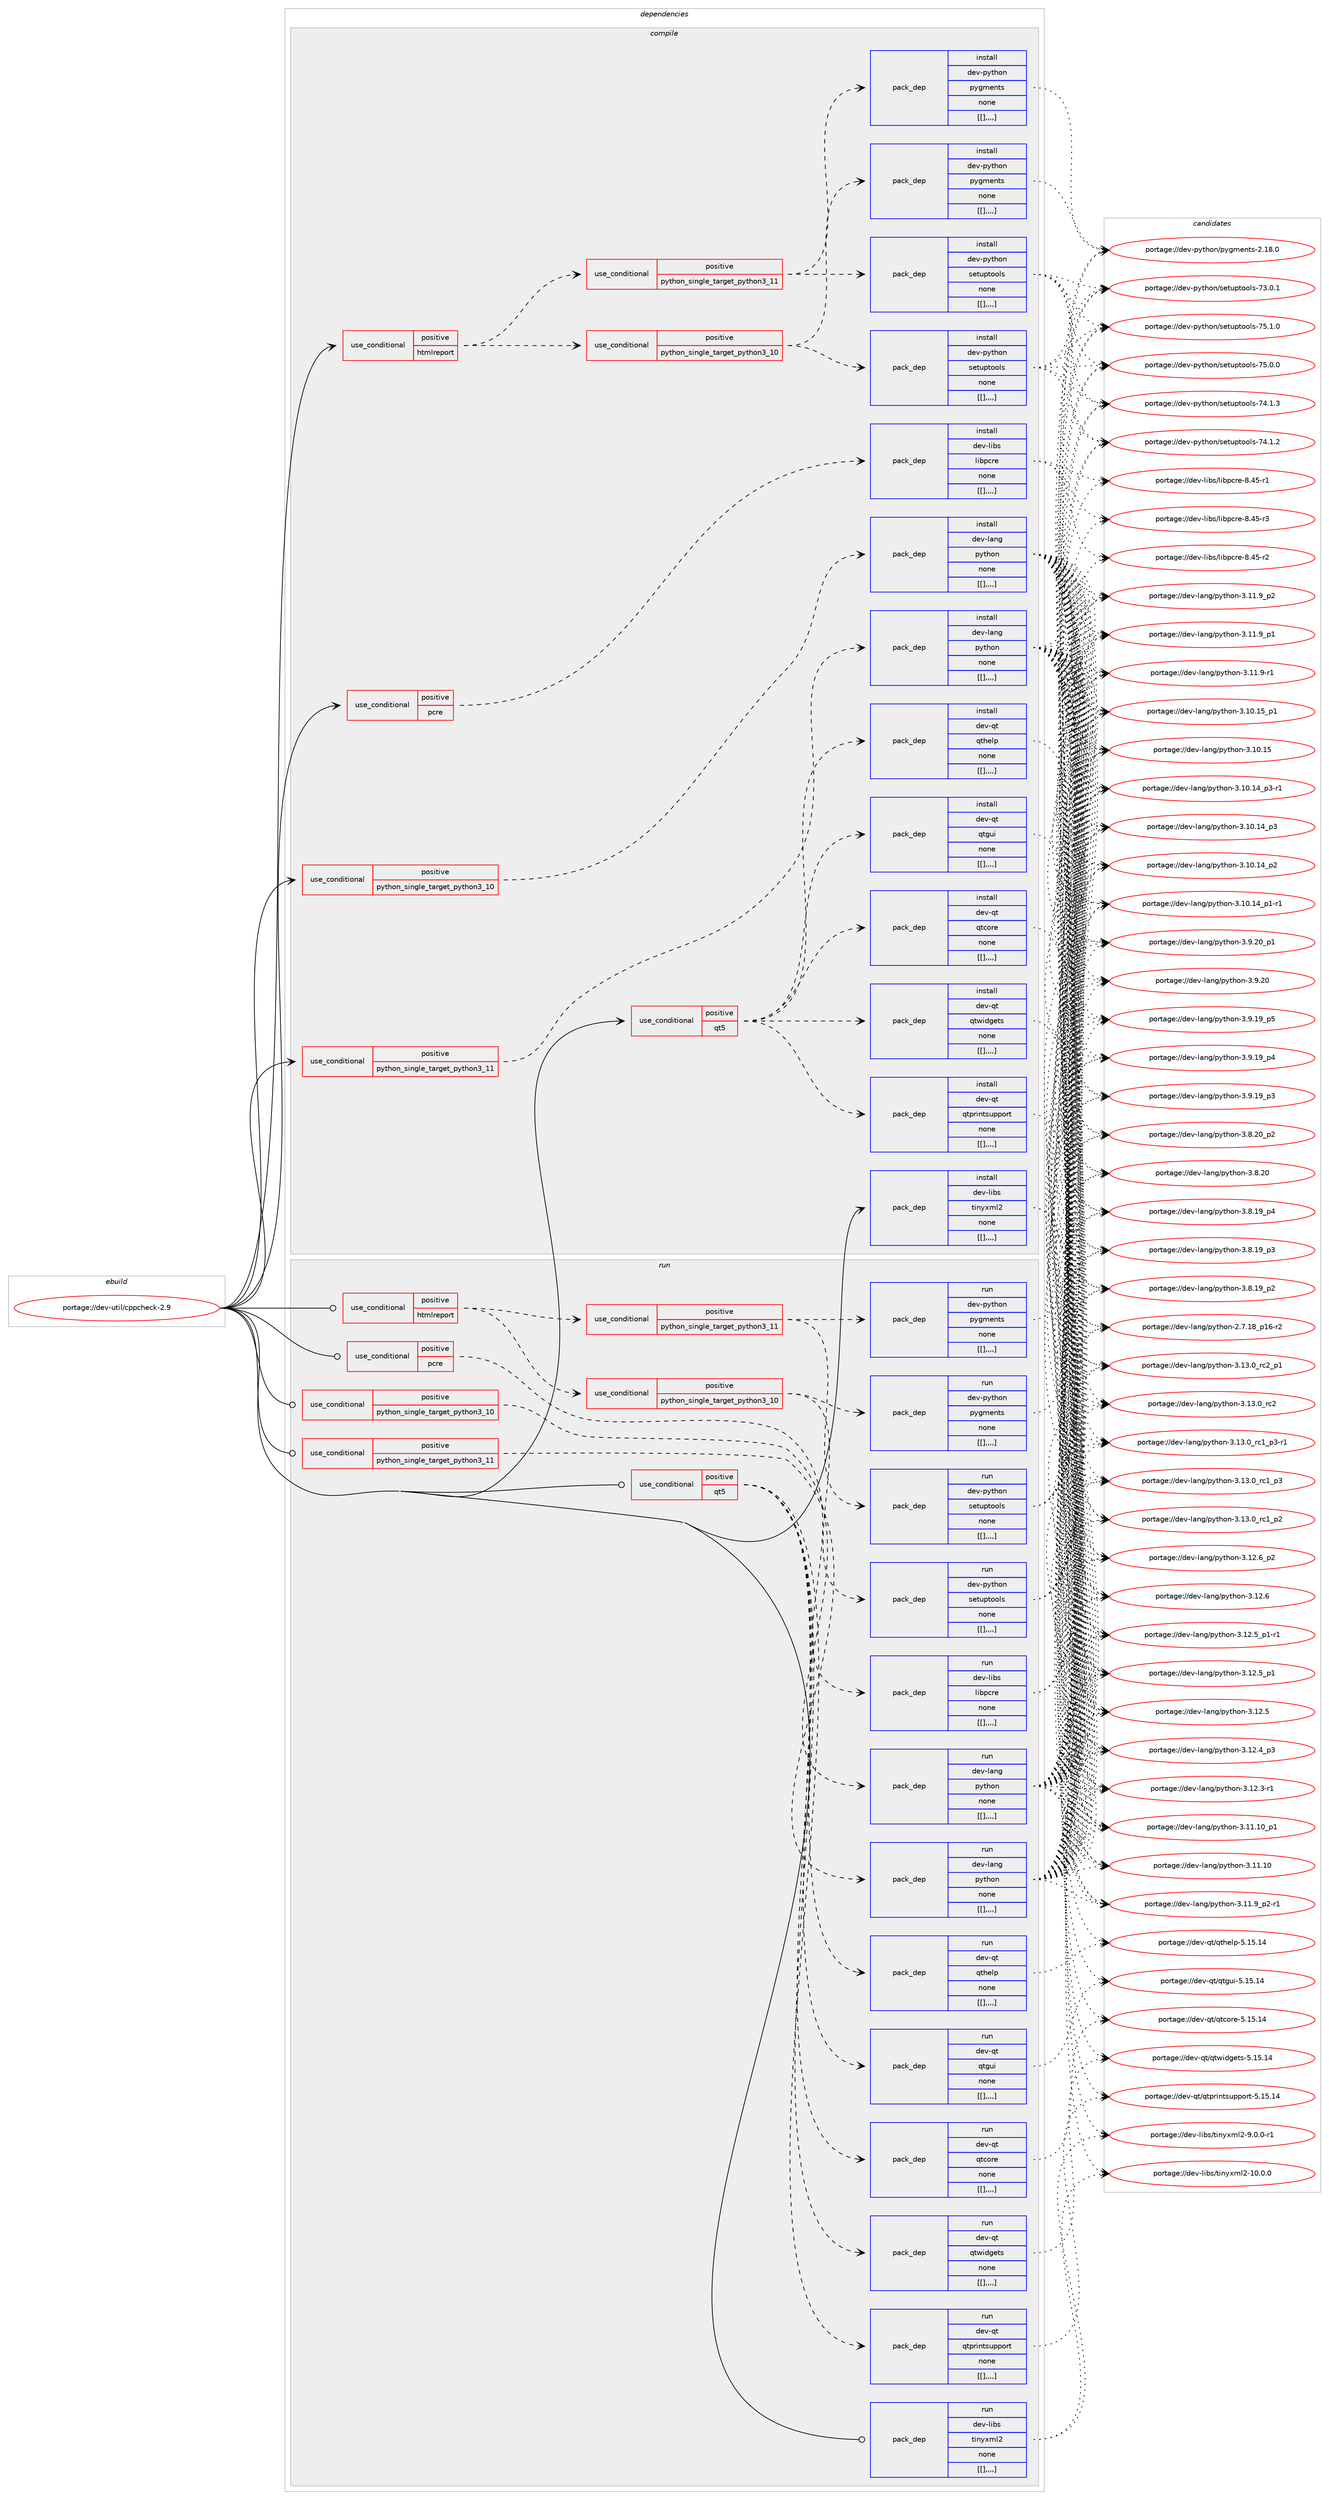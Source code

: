 digraph prolog {

# *************
# Graph options
# *************

newrank=true;
concentrate=true;
compound=true;
graph [rankdir=LR,fontname=Helvetica,fontsize=10,ranksep=1.5];#, ranksep=2.5, nodesep=0.2];
edge  [arrowhead=vee];
node  [fontname=Helvetica,fontsize=10];

# **********
# The ebuild
# **********

subgraph cluster_leftcol {
color=gray;
label=<<i>ebuild</i>>;
id [label="portage://dev-util/cppcheck-2.9", color=red, width=4, href="../dev-util/cppcheck-2.9.svg"];
}

# ****************
# The dependencies
# ****************

subgraph cluster_midcol {
color=gray;
label=<<i>dependencies</i>>;
subgraph cluster_compile {
fillcolor="#eeeeee";
style=filled;
label=<<i>compile</i>>;
subgraph cond62175 {
dependency217469 [label=<<TABLE BORDER="0" CELLBORDER="1" CELLSPACING="0" CELLPADDING="4"><TR><TD ROWSPAN="3" CELLPADDING="10">use_conditional</TD></TR><TR><TD>positive</TD></TR><TR><TD>htmlreport</TD></TR></TABLE>>, shape=none, color=red];
subgraph cond62176 {
dependency217470 [label=<<TABLE BORDER="0" CELLBORDER="1" CELLSPACING="0" CELLPADDING="4"><TR><TD ROWSPAN="3" CELLPADDING="10">use_conditional</TD></TR><TR><TD>positive</TD></TR><TR><TD>python_single_target_python3_10</TD></TR></TABLE>>, shape=none, color=red];
subgraph pack153895 {
dependency217471 [label=<<TABLE BORDER="0" CELLBORDER="1" CELLSPACING="0" CELLPADDING="4" WIDTH="220"><TR><TD ROWSPAN="6" CELLPADDING="30">pack_dep</TD></TR><TR><TD WIDTH="110">install</TD></TR><TR><TD>dev-python</TD></TR><TR><TD>pygments</TD></TR><TR><TD>none</TD></TR><TR><TD>[[],,,,]</TD></TR></TABLE>>, shape=none, color=blue];
}
dependency217470:e -> dependency217471:w [weight=20,style="dashed",arrowhead="vee"];
subgraph pack153896 {
dependency217472 [label=<<TABLE BORDER="0" CELLBORDER="1" CELLSPACING="0" CELLPADDING="4" WIDTH="220"><TR><TD ROWSPAN="6" CELLPADDING="30">pack_dep</TD></TR><TR><TD WIDTH="110">install</TD></TR><TR><TD>dev-python</TD></TR><TR><TD>setuptools</TD></TR><TR><TD>none</TD></TR><TR><TD>[[],,,,]</TD></TR></TABLE>>, shape=none, color=blue];
}
dependency217470:e -> dependency217472:w [weight=20,style="dashed",arrowhead="vee"];
}
dependency217469:e -> dependency217470:w [weight=20,style="dashed",arrowhead="vee"];
subgraph cond62177 {
dependency217473 [label=<<TABLE BORDER="0" CELLBORDER="1" CELLSPACING="0" CELLPADDING="4"><TR><TD ROWSPAN="3" CELLPADDING="10">use_conditional</TD></TR><TR><TD>positive</TD></TR><TR><TD>python_single_target_python3_11</TD></TR></TABLE>>, shape=none, color=red];
subgraph pack153897 {
dependency217474 [label=<<TABLE BORDER="0" CELLBORDER="1" CELLSPACING="0" CELLPADDING="4" WIDTH="220"><TR><TD ROWSPAN="6" CELLPADDING="30">pack_dep</TD></TR><TR><TD WIDTH="110">install</TD></TR><TR><TD>dev-python</TD></TR><TR><TD>pygments</TD></TR><TR><TD>none</TD></TR><TR><TD>[[],,,,]</TD></TR></TABLE>>, shape=none, color=blue];
}
dependency217473:e -> dependency217474:w [weight=20,style="dashed",arrowhead="vee"];
subgraph pack153898 {
dependency217475 [label=<<TABLE BORDER="0" CELLBORDER="1" CELLSPACING="0" CELLPADDING="4" WIDTH="220"><TR><TD ROWSPAN="6" CELLPADDING="30">pack_dep</TD></TR><TR><TD WIDTH="110">install</TD></TR><TR><TD>dev-python</TD></TR><TR><TD>setuptools</TD></TR><TR><TD>none</TD></TR><TR><TD>[[],,,,]</TD></TR></TABLE>>, shape=none, color=blue];
}
dependency217473:e -> dependency217475:w [weight=20,style="dashed",arrowhead="vee"];
}
dependency217469:e -> dependency217473:w [weight=20,style="dashed",arrowhead="vee"];
}
id:e -> dependency217469:w [weight=20,style="solid",arrowhead="vee"];
subgraph cond62178 {
dependency217476 [label=<<TABLE BORDER="0" CELLBORDER="1" CELLSPACING="0" CELLPADDING="4"><TR><TD ROWSPAN="3" CELLPADDING="10">use_conditional</TD></TR><TR><TD>positive</TD></TR><TR><TD>pcre</TD></TR></TABLE>>, shape=none, color=red];
subgraph pack153899 {
dependency217477 [label=<<TABLE BORDER="0" CELLBORDER="1" CELLSPACING="0" CELLPADDING="4" WIDTH="220"><TR><TD ROWSPAN="6" CELLPADDING="30">pack_dep</TD></TR><TR><TD WIDTH="110">install</TD></TR><TR><TD>dev-libs</TD></TR><TR><TD>libpcre</TD></TR><TR><TD>none</TD></TR><TR><TD>[[],,,,]</TD></TR></TABLE>>, shape=none, color=blue];
}
dependency217476:e -> dependency217477:w [weight=20,style="dashed",arrowhead="vee"];
}
id:e -> dependency217476:w [weight=20,style="solid",arrowhead="vee"];
subgraph cond62179 {
dependency217478 [label=<<TABLE BORDER="0" CELLBORDER="1" CELLSPACING="0" CELLPADDING="4"><TR><TD ROWSPAN="3" CELLPADDING="10">use_conditional</TD></TR><TR><TD>positive</TD></TR><TR><TD>python_single_target_python3_10</TD></TR></TABLE>>, shape=none, color=red];
subgraph pack153900 {
dependency217479 [label=<<TABLE BORDER="0" CELLBORDER="1" CELLSPACING="0" CELLPADDING="4" WIDTH="220"><TR><TD ROWSPAN="6" CELLPADDING="30">pack_dep</TD></TR><TR><TD WIDTH="110">install</TD></TR><TR><TD>dev-lang</TD></TR><TR><TD>python</TD></TR><TR><TD>none</TD></TR><TR><TD>[[],,,,]</TD></TR></TABLE>>, shape=none, color=blue];
}
dependency217478:e -> dependency217479:w [weight=20,style="dashed",arrowhead="vee"];
}
id:e -> dependency217478:w [weight=20,style="solid",arrowhead="vee"];
subgraph cond62180 {
dependency217480 [label=<<TABLE BORDER="0" CELLBORDER="1" CELLSPACING="0" CELLPADDING="4"><TR><TD ROWSPAN="3" CELLPADDING="10">use_conditional</TD></TR><TR><TD>positive</TD></TR><TR><TD>python_single_target_python3_11</TD></TR></TABLE>>, shape=none, color=red];
subgraph pack153901 {
dependency217481 [label=<<TABLE BORDER="0" CELLBORDER="1" CELLSPACING="0" CELLPADDING="4" WIDTH="220"><TR><TD ROWSPAN="6" CELLPADDING="30">pack_dep</TD></TR><TR><TD WIDTH="110">install</TD></TR><TR><TD>dev-lang</TD></TR><TR><TD>python</TD></TR><TR><TD>none</TD></TR><TR><TD>[[],,,,]</TD></TR></TABLE>>, shape=none, color=blue];
}
dependency217480:e -> dependency217481:w [weight=20,style="dashed",arrowhead="vee"];
}
id:e -> dependency217480:w [weight=20,style="solid",arrowhead="vee"];
subgraph cond62181 {
dependency217482 [label=<<TABLE BORDER="0" CELLBORDER="1" CELLSPACING="0" CELLPADDING="4"><TR><TD ROWSPAN="3" CELLPADDING="10">use_conditional</TD></TR><TR><TD>positive</TD></TR><TR><TD>qt5</TD></TR></TABLE>>, shape=none, color=red];
subgraph pack153902 {
dependency217483 [label=<<TABLE BORDER="0" CELLBORDER="1" CELLSPACING="0" CELLPADDING="4" WIDTH="220"><TR><TD ROWSPAN="6" CELLPADDING="30">pack_dep</TD></TR><TR><TD WIDTH="110">install</TD></TR><TR><TD>dev-qt</TD></TR><TR><TD>qtcore</TD></TR><TR><TD>none</TD></TR><TR><TD>[[],,,,]</TD></TR></TABLE>>, shape=none, color=blue];
}
dependency217482:e -> dependency217483:w [weight=20,style="dashed",arrowhead="vee"];
subgraph pack153903 {
dependency217484 [label=<<TABLE BORDER="0" CELLBORDER="1" CELLSPACING="0" CELLPADDING="4" WIDTH="220"><TR><TD ROWSPAN="6" CELLPADDING="30">pack_dep</TD></TR><TR><TD WIDTH="110">install</TD></TR><TR><TD>dev-qt</TD></TR><TR><TD>qtgui</TD></TR><TR><TD>none</TD></TR><TR><TD>[[],,,,]</TD></TR></TABLE>>, shape=none, color=blue];
}
dependency217482:e -> dependency217484:w [weight=20,style="dashed",arrowhead="vee"];
subgraph pack153904 {
dependency217485 [label=<<TABLE BORDER="0" CELLBORDER="1" CELLSPACING="0" CELLPADDING="4" WIDTH="220"><TR><TD ROWSPAN="6" CELLPADDING="30">pack_dep</TD></TR><TR><TD WIDTH="110">install</TD></TR><TR><TD>dev-qt</TD></TR><TR><TD>qthelp</TD></TR><TR><TD>none</TD></TR><TR><TD>[[],,,,]</TD></TR></TABLE>>, shape=none, color=blue];
}
dependency217482:e -> dependency217485:w [weight=20,style="dashed",arrowhead="vee"];
subgraph pack153905 {
dependency217486 [label=<<TABLE BORDER="0" CELLBORDER="1" CELLSPACING="0" CELLPADDING="4" WIDTH="220"><TR><TD ROWSPAN="6" CELLPADDING="30">pack_dep</TD></TR><TR><TD WIDTH="110">install</TD></TR><TR><TD>dev-qt</TD></TR><TR><TD>qtprintsupport</TD></TR><TR><TD>none</TD></TR><TR><TD>[[],,,,]</TD></TR></TABLE>>, shape=none, color=blue];
}
dependency217482:e -> dependency217486:w [weight=20,style="dashed",arrowhead="vee"];
subgraph pack153906 {
dependency217487 [label=<<TABLE BORDER="0" CELLBORDER="1" CELLSPACING="0" CELLPADDING="4" WIDTH="220"><TR><TD ROWSPAN="6" CELLPADDING="30">pack_dep</TD></TR><TR><TD WIDTH="110">install</TD></TR><TR><TD>dev-qt</TD></TR><TR><TD>qtwidgets</TD></TR><TR><TD>none</TD></TR><TR><TD>[[],,,,]</TD></TR></TABLE>>, shape=none, color=blue];
}
dependency217482:e -> dependency217487:w [weight=20,style="dashed",arrowhead="vee"];
}
id:e -> dependency217482:w [weight=20,style="solid",arrowhead="vee"];
subgraph pack153907 {
dependency217488 [label=<<TABLE BORDER="0" CELLBORDER="1" CELLSPACING="0" CELLPADDING="4" WIDTH="220"><TR><TD ROWSPAN="6" CELLPADDING="30">pack_dep</TD></TR><TR><TD WIDTH="110">install</TD></TR><TR><TD>dev-libs</TD></TR><TR><TD>tinyxml2</TD></TR><TR><TD>none</TD></TR><TR><TD>[[],,,,]</TD></TR></TABLE>>, shape=none, color=blue];
}
id:e -> dependency217488:w [weight=20,style="solid",arrowhead="vee"];
}
subgraph cluster_compileandrun {
fillcolor="#eeeeee";
style=filled;
label=<<i>compile and run</i>>;
}
subgraph cluster_run {
fillcolor="#eeeeee";
style=filled;
label=<<i>run</i>>;
subgraph cond62182 {
dependency217489 [label=<<TABLE BORDER="0" CELLBORDER="1" CELLSPACING="0" CELLPADDING="4"><TR><TD ROWSPAN="3" CELLPADDING="10">use_conditional</TD></TR><TR><TD>positive</TD></TR><TR><TD>htmlreport</TD></TR></TABLE>>, shape=none, color=red];
subgraph cond62183 {
dependency217490 [label=<<TABLE BORDER="0" CELLBORDER="1" CELLSPACING="0" CELLPADDING="4"><TR><TD ROWSPAN="3" CELLPADDING="10">use_conditional</TD></TR><TR><TD>positive</TD></TR><TR><TD>python_single_target_python3_10</TD></TR></TABLE>>, shape=none, color=red];
subgraph pack153908 {
dependency217491 [label=<<TABLE BORDER="0" CELLBORDER="1" CELLSPACING="0" CELLPADDING="4" WIDTH="220"><TR><TD ROWSPAN="6" CELLPADDING="30">pack_dep</TD></TR><TR><TD WIDTH="110">run</TD></TR><TR><TD>dev-python</TD></TR><TR><TD>pygments</TD></TR><TR><TD>none</TD></TR><TR><TD>[[],,,,]</TD></TR></TABLE>>, shape=none, color=blue];
}
dependency217490:e -> dependency217491:w [weight=20,style="dashed",arrowhead="vee"];
subgraph pack153909 {
dependency217492 [label=<<TABLE BORDER="0" CELLBORDER="1" CELLSPACING="0" CELLPADDING="4" WIDTH="220"><TR><TD ROWSPAN="6" CELLPADDING="30">pack_dep</TD></TR><TR><TD WIDTH="110">run</TD></TR><TR><TD>dev-python</TD></TR><TR><TD>setuptools</TD></TR><TR><TD>none</TD></TR><TR><TD>[[],,,,]</TD></TR></TABLE>>, shape=none, color=blue];
}
dependency217490:e -> dependency217492:w [weight=20,style="dashed",arrowhead="vee"];
}
dependency217489:e -> dependency217490:w [weight=20,style="dashed",arrowhead="vee"];
subgraph cond62184 {
dependency217493 [label=<<TABLE BORDER="0" CELLBORDER="1" CELLSPACING="0" CELLPADDING="4"><TR><TD ROWSPAN="3" CELLPADDING="10">use_conditional</TD></TR><TR><TD>positive</TD></TR><TR><TD>python_single_target_python3_11</TD></TR></TABLE>>, shape=none, color=red];
subgraph pack153910 {
dependency217494 [label=<<TABLE BORDER="0" CELLBORDER="1" CELLSPACING="0" CELLPADDING="4" WIDTH="220"><TR><TD ROWSPAN="6" CELLPADDING="30">pack_dep</TD></TR><TR><TD WIDTH="110">run</TD></TR><TR><TD>dev-python</TD></TR><TR><TD>pygments</TD></TR><TR><TD>none</TD></TR><TR><TD>[[],,,,]</TD></TR></TABLE>>, shape=none, color=blue];
}
dependency217493:e -> dependency217494:w [weight=20,style="dashed",arrowhead="vee"];
subgraph pack153911 {
dependency217495 [label=<<TABLE BORDER="0" CELLBORDER="1" CELLSPACING="0" CELLPADDING="4" WIDTH="220"><TR><TD ROWSPAN="6" CELLPADDING="30">pack_dep</TD></TR><TR><TD WIDTH="110">run</TD></TR><TR><TD>dev-python</TD></TR><TR><TD>setuptools</TD></TR><TR><TD>none</TD></TR><TR><TD>[[],,,,]</TD></TR></TABLE>>, shape=none, color=blue];
}
dependency217493:e -> dependency217495:w [weight=20,style="dashed",arrowhead="vee"];
}
dependency217489:e -> dependency217493:w [weight=20,style="dashed",arrowhead="vee"];
}
id:e -> dependency217489:w [weight=20,style="solid",arrowhead="odot"];
subgraph cond62185 {
dependency217496 [label=<<TABLE BORDER="0" CELLBORDER="1" CELLSPACING="0" CELLPADDING="4"><TR><TD ROWSPAN="3" CELLPADDING="10">use_conditional</TD></TR><TR><TD>positive</TD></TR><TR><TD>pcre</TD></TR></TABLE>>, shape=none, color=red];
subgraph pack153912 {
dependency217497 [label=<<TABLE BORDER="0" CELLBORDER="1" CELLSPACING="0" CELLPADDING="4" WIDTH="220"><TR><TD ROWSPAN="6" CELLPADDING="30">pack_dep</TD></TR><TR><TD WIDTH="110">run</TD></TR><TR><TD>dev-libs</TD></TR><TR><TD>libpcre</TD></TR><TR><TD>none</TD></TR><TR><TD>[[],,,,]</TD></TR></TABLE>>, shape=none, color=blue];
}
dependency217496:e -> dependency217497:w [weight=20,style="dashed",arrowhead="vee"];
}
id:e -> dependency217496:w [weight=20,style="solid",arrowhead="odot"];
subgraph cond62186 {
dependency217498 [label=<<TABLE BORDER="0" CELLBORDER="1" CELLSPACING="0" CELLPADDING="4"><TR><TD ROWSPAN="3" CELLPADDING="10">use_conditional</TD></TR><TR><TD>positive</TD></TR><TR><TD>python_single_target_python3_10</TD></TR></TABLE>>, shape=none, color=red];
subgraph pack153913 {
dependency217499 [label=<<TABLE BORDER="0" CELLBORDER="1" CELLSPACING="0" CELLPADDING="4" WIDTH="220"><TR><TD ROWSPAN="6" CELLPADDING="30">pack_dep</TD></TR><TR><TD WIDTH="110">run</TD></TR><TR><TD>dev-lang</TD></TR><TR><TD>python</TD></TR><TR><TD>none</TD></TR><TR><TD>[[],,,,]</TD></TR></TABLE>>, shape=none, color=blue];
}
dependency217498:e -> dependency217499:w [weight=20,style="dashed",arrowhead="vee"];
}
id:e -> dependency217498:w [weight=20,style="solid",arrowhead="odot"];
subgraph cond62187 {
dependency217500 [label=<<TABLE BORDER="0" CELLBORDER="1" CELLSPACING="0" CELLPADDING="4"><TR><TD ROWSPAN="3" CELLPADDING="10">use_conditional</TD></TR><TR><TD>positive</TD></TR><TR><TD>python_single_target_python3_11</TD></TR></TABLE>>, shape=none, color=red];
subgraph pack153914 {
dependency217501 [label=<<TABLE BORDER="0" CELLBORDER="1" CELLSPACING="0" CELLPADDING="4" WIDTH="220"><TR><TD ROWSPAN="6" CELLPADDING="30">pack_dep</TD></TR><TR><TD WIDTH="110">run</TD></TR><TR><TD>dev-lang</TD></TR><TR><TD>python</TD></TR><TR><TD>none</TD></TR><TR><TD>[[],,,,]</TD></TR></TABLE>>, shape=none, color=blue];
}
dependency217500:e -> dependency217501:w [weight=20,style="dashed",arrowhead="vee"];
}
id:e -> dependency217500:w [weight=20,style="solid",arrowhead="odot"];
subgraph cond62188 {
dependency217502 [label=<<TABLE BORDER="0" CELLBORDER="1" CELLSPACING="0" CELLPADDING="4"><TR><TD ROWSPAN="3" CELLPADDING="10">use_conditional</TD></TR><TR><TD>positive</TD></TR><TR><TD>qt5</TD></TR></TABLE>>, shape=none, color=red];
subgraph pack153915 {
dependency217503 [label=<<TABLE BORDER="0" CELLBORDER="1" CELLSPACING="0" CELLPADDING="4" WIDTH="220"><TR><TD ROWSPAN="6" CELLPADDING="30">pack_dep</TD></TR><TR><TD WIDTH="110">run</TD></TR><TR><TD>dev-qt</TD></TR><TR><TD>qtcore</TD></TR><TR><TD>none</TD></TR><TR><TD>[[],,,,]</TD></TR></TABLE>>, shape=none, color=blue];
}
dependency217502:e -> dependency217503:w [weight=20,style="dashed",arrowhead="vee"];
subgraph pack153916 {
dependency217504 [label=<<TABLE BORDER="0" CELLBORDER="1" CELLSPACING="0" CELLPADDING="4" WIDTH="220"><TR><TD ROWSPAN="6" CELLPADDING="30">pack_dep</TD></TR><TR><TD WIDTH="110">run</TD></TR><TR><TD>dev-qt</TD></TR><TR><TD>qtgui</TD></TR><TR><TD>none</TD></TR><TR><TD>[[],,,,]</TD></TR></TABLE>>, shape=none, color=blue];
}
dependency217502:e -> dependency217504:w [weight=20,style="dashed",arrowhead="vee"];
subgraph pack153917 {
dependency217505 [label=<<TABLE BORDER="0" CELLBORDER="1" CELLSPACING="0" CELLPADDING="4" WIDTH="220"><TR><TD ROWSPAN="6" CELLPADDING="30">pack_dep</TD></TR><TR><TD WIDTH="110">run</TD></TR><TR><TD>dev-qt</TD></TR><TR><TD>qthelp</TD></TR><TR><TD>none</TD></TR><TR><TD>[[],,,,]</TD></TR></TABLE>>, shape=none, color=blue];
}
dependency217502:e -> dependency217505:w [weight=20,style="dashed",arrowhead="vee"];
subgraph pack153918 {
dependency217506 [label=<<TABLE BORDER="0" CELLBORDER="1" CELLSPACING="0" CELLPADDING="4" WIDTH="220"><TR><TD ROWSPAN="6" CELLPADDING="30">pack_dep</TD></TR><TR><TD WIDTH="110">run</TD></TR><TR><TD>dev-qt</TD></TR><TR><TD>qtprintsupport</TD></TR><TR><TD>none</TD></TR><TR><TD>[[],,,,]</TD></TR></TABLE>>, shape=none, color=blue];
}
dependency217502:e -> dependency217506:w [weight=20,style="dashed",arrowhead="vee"];
subgraph pack153919 {
dependency217507 [label=<<TABLE BORDER="0" CELLBORDER="1" CELLSPACING="0" CELLPADDING="4" WIDTH="220"><TR><TD ROWSPAN="6" CELLPADDING="30">pack_dep</TD></TR><TR><TD WIDTH="110">run</TD></TR><TR><TD>dev-qt</TD></TR><TR><TD>qtwidgets</TD></TR><TR><TD>none</TD></TR><TR><TD>[[],,,,]</TD></TR></TABLE>>, shape=none, color=blue];
}
dependency217502:e -> dependency217507:w [weight=20,style="dashed",arrowhead="vee"];
}
id:e -> dependency217502:w [weight=20,style="solid",arrowhead="odot"];
subgraph pack153920 {
dependency217508 [label=<<TABLE BORDER="0" CELLBORDER="1" CELLSPACING="0" CELLPADDING="4" WIDTH="220"><TR><TD ROWSPAN="6" CELLPADDING="30">pack_dep</TD></TR><TR><TD WIDTH="110">run</TD></TR><TR><TD>dev-libs</TD></TR><TR><TD>tinyxml2</TD></TR><TR><TD>none</TD></TR><TR><TD>[[],,,,]</TD></TR></TABLE>>, shape=none, color=blue];
}
id:e -> dependency217508:w [weight=20,style="solid",arrowhead="odot"];
}
}

# **************
# The candidates
# **************

subgraph cluster_choices {
rank=same;
color=gray;
label=<<i>candidates</i>>;

subgraph choice153895 {
color=black;
nodesep=1;
choice100101118451121211161041111104711212110310910111011611545504649564648 [label="portage://dev-python/pygments-2.18.0", color=red, width=4,href="../dev-python/pygments-2.18.0.svg"];
dependency217471:e -> choice100101118451121211161041111104711212110310910111011611545504649564648:w [style=dotted,weight="100"];
}
subgraph choice153896 {
color=black;
nodesep=1;
choice100101118451121211161041111104711510111611711211611111110811545555346494648 [label="portage://dev-python/setuptools-75.1.0", color=red, width=4,href="../dev-python/setuptools-75.1.0.svg"];
choice100101118451121211161041111104711510111611711211611111110811545555346484648 [label="portage://dev-python/setuptools-75.0.0", color=red, width=4,href="../dev-python/setuptools-75.0.0.svg"];
choice100101118451121211161041111104711510111611711211611111110811545555246494651 [label="portage://dev-python/setuptools-74.1.3", color=red, width=4,href="../dev-python/setuptools-74.1.3.svg"];
choice100101118451121211161041111104711510111611711211611111110811545555246494650 [label="portage://dev-python/setuptools-74.1.2", color=red, width=4,href="../dev-python/setuptools-74.1.2.svg"];
choice100101118451121211161041111104711510111611711211611111110811545555146484649 [label="portage://dev-python/setuptools-73.0.1", color=red, width=4,href="../dev-python/setuptools-73.0.1.svg"];
dependency217472:e -> choice100101118451121211161041111104711510111611711211611111110811545555346494648:w [style=dotted,weight="100"];
dependency217472:e -> choice100101118451121211161041111104711510111611711211611111110811545555346484648:w [style=dotted,weight="100"];
dependency217472:e -> choice100101118451121211161041111104711510111611711211611111110811545555246494651:w [style=dotted,weight="100"];
dependency217472:e -> choice100101118451121211161041111104711510111611711211611111110811545555246494650:w [style=dotted,weight="100"];
dependency217472:e -> choice100101118451121211161041111104711510111611711211611111110811545555146484649:w [style=dotted,weight="100"];
}
subgraph choice153897 {
color=black;
nodesep=1;
choice100101118451121211161041111104711212110310910111011611545504649564648 [label="portage://dev-python/pygments-2.18.0", color=red, width=4,href="../dev-python/pygments-2.18.0.svg"];
dependency217474:e -> choice100101118451121211161041111104711212110310910111011611545504649564648:w [style=dotted,weight="100"];
}
subgraph choice153898 {
color=black;
nodesep=1;
choice100101118451121211161041111104711510111611711211611111110811545555346494648 [label="portage://dev-python/setuptools-75.1.0", color=red, width=4,href="../dev-python/setuptools-75.1.0.svg"];
choice100101118451121211161041111104711510111611711211611111110811545555346484648 [label="portage://dev-python/setuptools-75.0.0", color=red, width=4,href="../dev-python/setuptools-75.0.0.svg"];
choice100101118451121211161041111104711510111611711211611111110811545555246494651 [label="portage://dev-python/setuptools-74.1.3", color=red, width=4,href="../dev-python/setuptools-74.1.3.svg"];
choice100101118451121211161041111104711510111611711211611111110811545555246494650 [label="portage://dev-python/setuptools-74.1.2", color=red, width=4,href="../dev-python/setuptools-74.1.2.svg"];
choice100101118451121211161041111104711510111611711211611111110811545555146484649 [label="portage://dev-python/setuptools-73.0.1", color=red, width=4,href="../dev-python/setuptools-73.0.1.svg"];
dependency217475:e -> choice100101118451121211161041111104711510111611711211611111110811545555346494648:w [style=dotted,weight="100"];
dependency217475:e -> choice100101118451121211161041111104711510111611711211611111110811545555346484648:w [style=dotted,weight="100"];
dependency217475:e -> choice100101118451121211161041111104711510111611711211611111110811545555246494651:w [style=dotted,weight="100"];
dependency217475:e -> choice100101118451121211161041111104711510111611711211611111110811545555246494650:w [style=dotted,weight="100"];
dependency217475:e -> choice100101118451121211161041111104711510111611711211611111110811545555146484649:w [style=dotted,weight="100"];
}
subgraph choice153899 {
color=black;
nodesep=1;
choice100101118451081059811547108105981129911410145564652534511451 [label="portage://dev-libs/libpcre-8.45-r3", color=red, width=4,href="../dev-libs/libpcre-8.45-r3.svg"];
choice100101118451081059811547108105981129911410145564652534511450 [label="portage://dev-libs/libpcre-8.45-r2", color=red, width=4,href="../dev-libs/libpcre-8.45-r2.svg"];
choice100101118451081059811547108105981129911410145564652534511449 [label="portage://dev-libs/libpcre-8.45-r1", color=red, width=4,href="../dev-libs/libpcre-8.45-r1.svg"];
dependency217477:e -> choice100101118451081059811547108105981129911410145564652534511451:w [style=dotted,weight="100"];
dependency217477:e -> choice100101118451081059811547108105981129911410145564652534511450:w [style=dotted,weight="100"];
dependency217477:e -> choice100101118451081059811547108105981129911410145564652534511449:w [style=dotted,weight="100"];
}
subgraph choice153900 {
color=black;
nodesep=1;
choice100101118451089711010347112121116104111110455146495146489511499509511249 [label="portage://dev-lang/python-3.13.0_rc2_p1", color=red, width=4,href="../dev-lang/python-3.13.0_rc2_p1.svg"];
choice10010111845108971101034711212111610411111045514649514648951149950 [label="portage://dev-lang/python-3.13.0_rc2", color=red, width=4,href="../dev-lang/python-3.13.0_rc2.svg"];
choice1001011184510897110103471121211161041111104551464951464895114994995112514511449 [label="portage://dev-lang/python-3.13.0_rc1_p3-r1", color=red, width=4,href="../dev-lang/python-3.13.0_rc1_p3-r1.svg"];
choice100101118451089711010347112121116104111110455146495146489511499499511251 [label="portage://dev-lang/python-3.13.0_rc1_p3", color=red, width=4,href="../dev-lang/python-3.13.0_rc1_p3.svg"];
choice100101118451089711010347112121116104111110455146495146489511499499511250 [label="portage://dev-lang/python-3.13.0_rc1_p2", color=red, width=4,href="../dev-lang/python-3.13.0_rc1_p2.svg"];
choice100101118451089711010347112121116104111110455146495046549511250 [label="portage://dev-lang/python-3.12.6_p2", color=red, width=4,href="../dev-lang/python-3.12.6_p2.svg"];
choice10010111845108971101034711212111610411111045514649504654 [label="portage://dev-lang/python-3.12.6", color=red, width=4,href="../dev-lang/python-3.12.6.svg"];
choice1001011184510897110103471121211161041111104551464950465395112494511449 [label="portage://dev-lang/python-3.12.5_p1-r1", color=red, width=4,href="../dev-lang/python-3.12.5_p1-r1.svg"];
choice100101118451089711010347112121116104111110455146495046539511249 [label="portage://dev-lang/python-3.12.5_p1", color=red, width=4,href="../dev-lang/python-3.12.5_p1.svg"];
choice10010111845108971101034711212111610411111045514649504653 [label="portage://dev-lang/python-3.12.5", color=red, width=4,href="../dev-lang/python-3.12.5.svg"];
choice100101118451089711010347112121116104111110455146495046529511251 [label="portage://dev-lang/python-3.12.4_p3", color=red, width=4,href="../dev-lang/python-3.12.4_p3.svg"];
choice100101118451089711010347112121116104111110455146495046514511449 [label="portage://dev-lang/python-3.12.3-r1", color=red, width=4,href="../dev-lang/python-3.12.3-r1.svg"];
choice10010111845108971101034711212111610411111045514649494649489511249 [label="portage://dev-lang/python-3.11.10_p1", color=red, width=4,href="../dev-lang/python-3.11.10_p1.svg"];
choice1001011184510897110103471121211161041111104551464949464948 [label="portage://dev-lang/python-3.11.10", color=red, width=4,href="../dev-lang/python-3.11.10.svg"];
choice1001011184510897110103471121211161041111104551464949465795112504511449 [label="portage://dev-lang/python-3.11.9_p2-r1", color=red, width=4,href="../dev-lang/python-3.11.9_p2-r1.svg"];
choice100101118451089711010347112121116104111110455146494946579511250 [label="portage://dev-lang/python-3.11.9_p2", color=red, width=4,href="../dev-lang/python-3.11.9_p2.svg"];
choice100101118451089711010347112121116104111110455146494946579511249 [label="portage://dev-lang/python-3.11.9_p1", color=red, width=4,href="../dev-lang/python-3.11.9_p1.svg"];
choice100101118451089711010347112121116104111110455146494946574511449 [label="portage://dev-lang/python-3.11.9-r1", color=red, width=4,href="../dev-lang/python-3.11.9-r1.svg"];
choice10010111845108971101034711212111610411111045514649484649539511249 [label="portage://dev-lang/python-3.10.15_p1", color=red, width=4,href="../dev-lang/python-3.10.15_p1.svg"];
choice1001011184510897110103471121211161041111104551464948464953 [label="portage://dev-lang/python-3.10.15", color=red, width=4,href="../dev-lang/python-3.10.15.svg"];
choice100101118451089711010347112121116104111110455146494846495295112514511449 [label="portage://dev-lang/python-3.10.14_p3-r1", color=red, width=4,href="../dev-lang/python-3.10.14_p3-r1.svg"];
choice10010111845108971101034711212111610411111045514649484649529511251 [label="portage://dev-lang/python-3.10.14_p3", color=red, width=4,href="../dev-lang/python-3.10.14_p3.svg"];
choice10010111845108971101034711212111610411111045514649484649529511250 [label="portage://dev-lang/python-3.10.14_p2", color=red, width=4,href="../dev-lang/python-3.10.14_p2.svg"];
choice100101118451089711010347112121116104111110455146494846495295112494511449 [label="portage://dev-lang/python-3.10.14_p1-r1", color=red, width=4,href="../dev-lang/python-3.10.14_p1-r1.svg"];
choice100101118451089711010347112121116104111110455146574650489511249 [label="portage://dev-lang/python-3.9.20_p1", color=red, width=4,href="../dev-lang/python-3.9.20_p1.svg"];
choice10010111845108971101034711212111610411111045514657465048 [label="portage://dev-lang/python-3.9.20", color=red, width=4,href="../dev-lang/python-3.9.20.svg"];
choice100101118451089711010347112121116104111110455146574649579511253 [label="portage://dev-lang/python-3.9.19_p5", color=red, width=4,href="../dev-lang/python-3.9.19_p5.svg"];
choice100101118451089711010347112121116104111110455146574649579511252 [label="portage://dev-lang/python-3.9.19_p4", color=red, width=4,href="../dev-lang/python-3.9.19_p4.svg"];
choice100101118451089711010347112121116104111110455146574649579511251 [label="portage://dev-lang/python-3.9.19_p3", color=red, width=4,href="../dev-lang/python-3.9.19_p3.svg"];
choice100101118451089711010347112121116104111110455146564650489511250 [label="portage://dev-lang/python-3.8.20_p2", color=red, width=4,href="../dev-lang/python-3.8.20_p2.svg"];
choice10010111845108971101034711212111610411111045514656465048 [label="portage://dev-lang/python-3.8.20", color=red, width=4,href="../dev-lang/python-3.8.20.svg"];
choice100101118451089711010347112121116104111110455146564649579511252 [label="portage://dev-lang/python-3.8.19_p4", color=red, width=4,href="../dev-lang/python-3.8.19_p4.svg"];
choice100101118451089711010347112121116104111110455146564649579511251 [label="portage://dev-lang/python-3.8.19_p3", color=red, width=4,href="../dev-lang/python-3.8.19_p3.svg"];
choice100101118451089711010347112121116104111110455146564649579511250 [label="portage://dev-lang/python-3.8.19_p2", color=red, width=4,href="../dev-lang/python-3.8.19_p2.svg"];
choice100101118451089711010347112121116104111110455046554649569511249544511450 [label="portage://dev-lang/python-2.7.18_p16-r2", color=red, width=4,href="../dev-lang/python-2.7.18_p16-r2.svg"];
dependency217479:e -> choice100101118451089711010347112121116104111110455146495146489511499509511249:w [style=dotted,weight="100"];
dependency217479:e -> choice10010111845108971101034711212111610411111045514649514648951149950:w [style=dotted,weight="100"];
dependency217479:e -> choice1001011184510897110103471121211161041111104551464951464895114994995112514511449:w [style=dotted,weight="100"];
dependency217479:e -> choice100101118451089711010347112121116104111110455146495146489511499499511251:w [style=dotted,weight="100"];
dependency217479:e -> choice100101118451089711010347112121116104111110455146495146489511499499511250:w [style=dotted,weight="100"];
dependency217479:e -> choice100101118451089711010347112121116104111110455146495046549511250:w [style=dotted,weight="100"];
dependency217479:e -> choice10010111845108971101034711212111610411111045514649504654:w [style=dotted,weight="100"];
dependency217479:e -> choice1001011184510897110103471121211161041111104551464950465395112494511449:w [style=dotted,weight="100"];
dependency217479:e -> choice100101118451089711010347112121116104111110455146495046539511249:w [style=dotted,weight="100"];
dependency217479:e -> choice10010111845108971101034711212111610411111045514649504653:w [style=dotted,weight="100"];
dependency217479:e -> choice100101118451089711010347112121116104111110455146495046529511251:w [style=dotted,weight="100"];
dependency217479:e -> choice100101118451089711010347112121116104111110455146495046514511449:w [style=dotted,weight="100"];
dependency217479:e -> choice10010111845108971101034711212111610411111045514649494649489511249:w [style=dotted,weight="100"];
dependency217479:e -> choice1001011184510897110103471121211161041111104551464949464948:w [style=dotted,weight="100"];
dependency217479:e -> choice1001011184510897110103471121211161041111104551464949465795112504511449:w [style=dotted,weight="100"];
dependency217479:e -> choice100101118451089711010347112121116104111110455146494946579511250:w [style=dotted,weight="100"];
dependency217479:e -> choice100101118451089711010347112121116104111110455146494946579511249:w [style=dotted,weight="100"];
dependency217479:e -> choice100101118451089711010347112121116104111110455146494946574511449:w [style=dotted,weight="100"];
dependency217479:e -> choice10010111845108971101034711212111610411111045514649484649539511249:w [style=dotted,weight="100"];
dependency217479:e -> choice1001011184510897110103471121211161041111104551464948464953:w [style=dotted,weight="100"];
dependency217479:e -> choice100101118451089711010347112121116104111110455146494846495295112514511449:w [style=dotted,weight="100"];
dependency217479:e -> choice10010111845108971101034711212111610411111045514649484649529511251:w [style=dotted,weight="100"];
dependency217479:e -> choice10010111845108971101034711212111610411111045514649484649529511250:w [style=dotted,weight="100"];
dependency217479:e -> choice100101118451089711010347112121116104111110455146494846495295112494511449:w [style=dotted,weight="100"];
dependency217479:e -> choice100101118451089711010347112121116104111110455146574650489511249:w [style=dotted,weight="100"];
dependency217479:e -> choice10010111845108971101034711212111610411111045514657465048:w [style=dotted,weight="100"];
dependency217479:e -> choice100101118451089711010347112121116104111110455146574649579511253:w [style=dotted,weight="100"];
dependency217479:e -> choice100101118451089711010347112121116104111110455146574649579511252:w [style=dotted,weight="100"];
dependency217479:e -> choice100101118451089711010347112121116104111110455146574649579511251:w [style=dotted,weight="100"];
dependency217479:e -> choice100101118451089711010347112121116104111110455146564650489511250:w [style=dotted,weight="100"];
dependency217479:e -> choice10010111845108971101034711212111610411111045514656465048:w [style=dotted,weight="100"];
dependency217479:e -> choice100101118451089711010347112121116104111110455146564649579511252:w [style=dotted,weight="100"];
dependency217479:e -> choice100101118451089711010347112121116104111110455146564649579511251:w [style=dotted,weight="100"];
dependency217479:e -> choice100101118451089711010347112121116104111110455146564649579511250:w [style=dotted,weight="100"];
dependency217479:e -> choice100101118451089711010347112121116104111110455046554649569511249544511450:w [style=dotted,weight="100"];
}
subgraph choice153901 {
color=black;
nodesep=1;
choice100101118451089711010347112121116104111110455146495146489511499509511249 [label="portage://dev-lang/python-3.13.0_rc2_p1", color=red, width=4,href="../dev-lang/python-3.13.0_rc2_p1.svg"];
choice10010111845108971101034711212111610411111045514649514648951149950 [label="portage://dev-lang/python-3.13.0_rc2", color=red, width=4,href="../dev-lang/python-3.13.0_rc2.svg"];
choice1001011184510897110103471121211161041111104551464951464895114994995112514511449 [label="portage://dev-lang/python-3.13.0_rc1_p3-r1", color=red, width=4,href="../dev-lang/python-3.13.0_rc1_p3-r1.svg"];
choice100101118451089711010347112121116104111110455146495146489511499499511251 [label="portage://dev-lang/python-3.13.0_rc1_p3", color=red, width=4,href="../dev-lang/python-3.13.0_rc1_p3.svg"];
choice100101118451089711010347112121116104111110455146495146489511499499511250 [label="portage://dev-lang/python-3.13.0_rc1_p2", color=red, width=4,href="../dev-lang/python-3.13.0_rc1_p2.svg"];
choice100101118451089711010347112121116104111110455146495046549511250 [label="portage://dev-lang/python-3.12.6_p2", color=red, width=4,href="../dev-lang/python-3.12.6_p2.svg"];
choice10010111845108971101034711212111610411111045514649504654 [label="portage://dev-lang/python-3.12.6", color=red, width=4,href="../dev-lang/python-3.12.6.svg"];
choice1001011184510897110103471121211161041111104551464950465395112494511449 [label="portage://dev-lang/python-3.12.5_p1-r1", color=red, width=4,href="../dev-lang/python-3.12.5_p1-r1.svg"];
choice100101118451089711010347112121116104111110455146495046539511249 [label="portage://dev-lang/python-3.12.5_p1", color=red, width=4,href="../dev-lang/python-3.12.5_p1.svg"];
choice10010111845108971101034711212111610411111045514649504653 [label="portage://dev-lang/python-3.12.5", color=red, width=4,href="../dev-lang/python-3.12.5.svg"];
choice100101118451089711010347112121116104111110455146495046529511251 [label="portage://dev-lang/python-3.12.4_p3", color=red, width=4,href="../dev-lang/python-3.12.4_p3.svg"];
choice100101118451089711010347112121116104111110455146495046514511449 [label="portage://dev-lang/python-3.12.3-r1", color=red, width=4,href="../dev-lang/python-3.12.3-r1.svg"];
choice10010111845108971101034711212111610411111045514649494649489511249 [label="portage://dev-lang/python-3.11.10_p1", color=red, width=4,href="../dev-lang/python-3.11.10_p1.svg"];
choice1001011184510897110103471121211161041111104551464949464948 [label="portage://dev-lang/python-3.11.10", color=red, width=4,href="../dev-lang/python-3.11.10.svg"];
choice1001011184510897110103471121211161041111104551464949465795112504511449 [label="portage://dev-lang/python-3.11.9_p2-r1", color=red, width=4,href="../dev-lang/python-3.11.9_p2-r1.svg"];
choice100101118451089711010347112121116104111110455146494946579511250 [label="portage://dev-lang/python-3.11.9_p2", color=red, width=4,href="../dev-lang/python-3.11.9_p2.svg"];
choice100101118451089711010347112121116104111110455146494946579511249 [label="portage://dev-lang/python-3.11.9_p1", color=red, width=4,href="../dev-lang/python-3.11.9_p1.svg"];
choice100101118451089711010347112121116104111110455146494946574511449 [label="portage://dev-lang/python-3.11.9-r1", color=red, width=4,href="../dev-lang/python-3.11.9-r1.svg"];
choice10010111845108971101034711212111610411111045514649484649539511249 [label="portage://dev-lang/python-3.10.15_p1", color=red, width=4,href="../dev-lang/python-3.10.15_p1.svg"];
choice1001011184510897110103471121211161041111104551464948464953 [label="portage://dev-lang/python-3.10.15", color=red, width=4,href="../dev-lang/python-3.10.15.svg"];
choice100101118451089711010347112121116104111110455146494846495295112514511449 [label="portage://dev-lang/python-3.10.14_p3-r1", color=red, width=4,href="../dev-lang/python-3.10.14_p3-r1.svg"];
choice10010111845108971101034711212111610411111045514649484649529511251 [label="portage://dev-lang/python-3.10.14_p3", color=red, width=4,href="../dev-lang/python-3.10.14_p3.svg"];
choice10010111845108971101034711212111610411111045514649484649529511250 [label="portage://dev-lang/python-3.10.14_p2", color=red, width=4,href="../dev-lang/python-3.10.14_p2.svg"];
choice100101118451089711010347112121116104111110455146494846495295112494511449 [label="portage://dev-lang/python-3.10.14_p1-r1", color=red, width=4,href="../dev-lang/python-3.10.14_p1-r1.svg"];
choice100101118451089711010347112121116104111110455146574650489511249 [label="portage://dev-lang/python-3.9.20_p1", color=red, width=4,href="../dev-lang/python-3.9.20_p1.svg"];
choice10010111845108971101034711212111610411111045514657465048 [label="portage://dev-lang/python-3.9.20", color=red, width=4,href="../dev-lang/python-3.9.20.svg"];
choice100101118451089711010347112121116104111110455146574649579511253 [label="portage://dev-lang/python-3.9.19_p5", color=red, width=4,href="../dev-lang/python-3.9.19_p5.svg"];
choice100101118451089711010347112121116104111110455146574649579511252 [label="portage://dev-lang/python-3.9.19_p4", color=red, width=4,href="../dev-lang/python-3.9.19_p4.svg"];
choice100101118451089711010347112121116104111110455146574649579511251 [label="portage://dev-lang/python-3.9.19_p3", color=red, width=4,href="../dev-lang/python-3.9.19_p3.svg"];
choice100101118451089711010347112121116104111110455146564650489511250 [label="portage://dev-lang/python-3.8.20_p2", color=red, width=4,href="../dev-lang/python-3.8.20_p2.svg"];
choice10010111845108971101034711212111610411111045514656465048 [label="portage://dev-lang/python-3.8.20", color=red, width=4,href="../dev-lang/python-3.8.20.svg"];
choice100101118451089711010347112121116104111110455146564649579511252 [label="portage://dev-lang/python-3.8.19_p4", color=red, width=4,href="../dev-lang/python-3.8.19_p4.svg"];
choice100101118451089711010347112121116104111110455146564649579511251 [label="portage://dev-lang/python-3.8.19_p3", color=red, width=4,href="../dev-lang/python-3.8.19_p3.svg"];
choice100101118451089711010347112121116104111110455146564649579511250 [label="portage://dev-lang/python-3.8.19_p2", color=red, width=4,href="../dev-lang/python-3.8.19_p2.svg"];
choice100101118451089711010347112121116104111110455046554649569511249544511450 [label="portage://dev-lang/python-2.7.18_p16-r2", color=red, width=4,href="../dev-lang/python-2.7.18_p16-r2.svg"];
dependency217481:e -> choice100101118451089711010347112121116104111110455146495146489511499509511249:w [style=dotted,weight="100"];
dependency217481:e -> choice10010111845108971101034711212111610411111045514649514648951149950:w [style=dotted,weight="100"];
dependency217481:e -> choice1001011184510897110103471121211161041111104551464951464895114994995112514511449:w [style=dotted,weight="100"];
dependency217481:e -> choice100101118451089711010347112121116104111110455146495146489511499499511251:w [style=dotted,weight="100"];
dependency217481:e -> choice100101118451089711010347112121116104111110455146495146489511499499511250:w [style=dotted,weight="100"];
dependency217481:e -> choice100101118451089711010347112121116104111110455146495046549511250:w [style=dotted,weight="100"];
dependency217481:e -> choice10010111845108971101034711212111610411111045514649504654:w [style=dotted,weight="100"];
dependency217481:e -> choice1001011184510897110103471121211161041111104551464950465395112494511449:w [style=dotted,weight="100"];
dependency217481:e -> choice100101118451089711010347112121116104111110455146495046539511249:w [style=dotted,weight="100"];
dependency217481:e -> choice10010111845108971101034711212111610411111045514649504653:w [style=dotted,weight="100"];
dependency217481:e -> choice100101118451089711010347112121116104111110455146495046529511251:w [style=dotted,weight="100"];
dependency217481:e -> choice100101118451089711010347112121116104111110455146495046514511449:w [style=dotted,weight="100"];
dependency217481:e -> choice10010111845108971101034711212111610411111045514649494649489511249:w [style=dotted,weight="100"];
dependency217481:e -> choice1001011184510897110103471121211161041111104551464949464948:w [style=dotted,weight="100"];
dependency217481:e -> choice1001011184510897110103471121211161041111104551464949465795112504511449:w [style=dotted,weight="100"];
dependency217481:e -> choice100101118451089711010347112121116104111110455146494946579511250:w [style=dotted,weight="100"];
dependency217481:e -> choice100101118451089711010347112121116104111110455146494946579511249:w [style=dotted,weight="100"];
dependency217481:e -> choice100101118451089711010347112121116104111110455146494946574511449:w [style=dotted,weight="100"];
dependency217481:e -> choice10010111845108971101034711212111610411111045514649484649539511249:w [style=dotted,weight="100"];
dependency217481:e -> choice1001011184510897110103471121211161041111104551464948464953:w [style=dotted,weight="100"];
dependency217481:e -> choice100101118451089711010347112121116104111110455146494846495295112514511449:w [style=dotted,weight="100"];
dependency217481:e -> choice10010111845108971101034711212111610411111045514649484649529511251:w [style=dotted,weight="100"];
dependency217481:e -> choice10010111845108971101034711212111610411111045514649484649529511250:w [style=dotted,weight="100"];
dependency217481:e -> choice100101118451089711010347112121116104111110455146494846495295112494511449:w [style=dotted,weight="100"];
dependency217481:e -> choice100101118451089711010347112121116104111110455146574650489511249:w [style=dotted,weight="100"];
dependency217481:e -> choice10010111845108971101034711212111610411111045514657465048:w [style=dotted,weight="100"];
dependency217481:e -> choice100101118451089711010347112121116104111110455146574649579511253:w [style=dotted,weight="100"];
dependency217481:e -> choice100101118451089711010347112121116104111110455146574649579511252:w [style=dotted,weight="100"];
dependency217481:e -> choice100101118451089711010347112121116104111110455146574649579511251:w [style=dotted,weight="100"];
dependency217481:e -> choice100101118451089711010347112121116104111110455146564650489511250:w [style=dotted,weight="100"];
dependency217481:e -> choice10010111845108971101034711212111610411111045514656465048:w [style=dotted,weight="100"];
dependency217481:e -> choice100101118451089711010347112121116104111110455146564649579511252:w [style=dotted,weight="100"];
dependency217481:e -> choice100101118451089711010347112121116104111110455146564649579511251:w [style=dotted,weight="100"];
dependency217481:e -> choice100101118451089711010347112121116104111110455146564649579511250:w [style=dotted,weight="100"];
dependency217481:e -> choice100101118451089711010347112121116104111110455046554649569511249544511450:w [style=dotted,weight="100"];
}
subgraph choice153902 {
color=black;
nodesep=1;
choice1001011184511311647113116991111141014553464953464952 [label="portage://dev-qt/qtcore-5.15.14", color=red, width=4,href="../dev-qt/qtcore-5.15.14.svg"];
dependency217483:e -> choice1001011184511311647113116991111141014553464953464952:w [style=dotted,weight="100"];
}
subgraph choice153903 {
color=black;
nodesep=1;
choice10010111845113116471131161031171054553464953464952 [label="portage://dev-qt/qtgui-5.15.14", color=red, width=4,href="../dev-qt/qtgui-5.15.14.svg"];
dependency217484:e -> choice10010111845113116471131161031171054553464953464952:w [style=dotted,weight="100"];
}
subgraph choice153904 {
color=black;
nodesep=1;
choice10010111845113116471131161041011081124553464953464952 [label="portage://dev-qt/qthelp-5.15.14", color=red, width=4,href="../dev-qt/qthelp-5.15.14.svg"];
dependency217485:e -> choice10010111845113116471131161041011081124553464953464952:w [style=dotted,weight="100"];
}
subgraph choice153905 {
color=black;
nodesep=1;
choice10010111845113116471131161121141051101161151171121121111141164553464953464952 [label="portage://dev-qt/qtprintsupport-5.15.14", color=red, width=4,href="../dev-qt/qtprintsupport-5.15.14.svg"];
dependency217486:e -> choice10010111845113116471131161121141051101161151171121121111141164553464953464952:w [style=dotted,weight="100"];
}
subgraph choice153906 {
color=black;
nodesep=1;
choice10010111845113116471131161191051001031011161154553464953464952 [label="portage://dev-qt/qtwidgets-5.15.14", color=red, width=4,href="../dev-qt/qtwidgets-5.15.14.svg"];
dependency217487:e -> choice10010111845113116471131161191051001031011161154553464953464952:w [style=dotted,weight="100"];
}
subgraph choice153907 {
color=black;
nodesep=1;
choice1001011184510810598115471161051101211201091085045494846484648 [label="portage://dev-libs/tinyxml2-10.0.0", color=red, width=4,href="../dev-libs/tinyxml2-10.0.0.svg"];
choice100101118451081059811547116105110121120109108504557464846484511449 [label="portage://dev-libs/tinyxml2-9.0.0-r1", color=red, width=4,href="../dev-libs/tinyxml2-9.0.0-r1.svg"];
dependency217488:e -> choice1001011184510810598115471161051101211201091085045494846484648:w [style=dotted,weight="100"];
dependency217488:e -> choice100101118451081059811547116105110121120109108504557464846484511449:w [style=dotted,weight="100"];
}
subgraph choice153908 {
color=black;
nodesep=1;
choice100101118451121211161041111104711212110310910111011611545504649564648 [label="portage://dev-python/pygments-2.18.0", color=red, width=4,href="../dev-python/pygments-2.18.0.svg"];
dependency217491:e -> choice100101118451121211161041111104711212110310910111011611545504649564648:w [style=dotted,weight="100"];
}
subgraph choice153909 {
color=black;
nodesep=1;
choice100101118451121211161041111104711510111611711211611111110811545555346494648 [label="portage://dev-python/setuptools-75.1.0", color=red, width=4,href="../dev-python/setuptools-75.1.0.svg"];
choice100101118451121211161041111104711510111611711211611111110811545555346484648 [label="portage://dev-python/setuptools-75.0.0", color=red, width=4,href="../dev-python/setuptools-75.0.0.svg"];
choice100101118451121211161041111104711510111611711211611111110811545555246494651 [label="portage://dev-python/setuptools-74.1.3", color=red, width=4,href="../dev-python/setuptools-74.1.3.svg"];
choice100101118451121211161041111104711510111611711211611111110811545555246494650 [label="portage://dev-python/setuptools-74.1.2", color=red, width=4,href="../dev-python/setuptools-74.1.2.svg"];
choice100101118451121211161041111104711510111611711211611111110811545555146484649 [label="portage://dev-python/setuptools-73.0.1", color=red, width=4,href="../dev-python/setuptools-73.0.1.svg"];
dependency217492:e -> choice100101118451121211161041111104711510111611711211611111110811545555346494648:w [style=dotted,weight="100"];
dependency217492:e -> choice100101118451121211161041111104711510111611711211611111110811545555346484648:w [style=dotted,weight="100"];
dependency217492:e -> choice100101118451121211161041111104711510111611711211611111110811545555246494651:w [style=dotted,weight="100"];
dependency217492:e -> choice100101118451121211161041111104711510111611711211611111110811545555246494650:w [style=dotted,weight="100"];
dependency217492:e -> choice100101118451121211161041111104711510111611711211611111110811545555146484649:w [style=dotted,weight="100"];
}
subgraph choice153910 {
color=black;
nodesep=1;
choice100101118451121211161041111104711212110310910111011611545504649564648 [label="portage://dev-python/pygments-2.18.0", color=red, width=4,href="../dev-python/pygments-2.18.0.svg"];
dependency217494:e -> choice100101118451121211161041111104711212110310910111011611545504649564648:w [style=dotted,weight="100"];
}
subgraph choice153911 {
color=black;
nodesep=1;
choice100101118451121211161041111104711510111611711211611111110811545555346494648 [label="portage://dev-python/setuptools-75.1.0", color=red, width=4,href="../dev-python/setuptools-75.1.0.svg"];
choice100101118451121211161041111104711510111611711211611111110811545555346484648 [label="portage://dev-python/setuptools-75.0.0", color=red, width=4,href="../dev-python/setuptools-75.0.0.svg"];
choice100101118451121211161041111104711510111611711211611111110811545555246494651 [label="portage://dev-python/setuptools-74.1.3", color=red, width=4,href="../dev-python/setuptools-74.1.3.svg"];
choice100101118451121211161041111104711510111611711211611111110811545555246494650 [label="portage://dev-python/setuptools-74.1.2", color=red, width=4,href="../dev-python/setuptools-74.1.2.svg"];
choice100101118451121211161041111104711510111611711211611111110811545555146484649 [label="portage://dev-python/setuptools-73.0.1", color=red, width=4,href="../dev-python/setuptools-73.0.1.svg"];
dependency217495:e -> choice100101118451121211161041111104711510111611711211611111110811545555346494648:w [style=dotted,weight="100"];
dependency217495:e -> choice100101118451121211161041111104711510111611711211611111110811545555346484648:w [style=dotted,weight="100"];
dependency217495:e -> choice100101118451121211161041111104711510111611711211611111110811545555246494651:w [style=dotted,weight="100"];
dependency217495:e -> choice100101118451121211161041111104711510111611711211611111110811545555246494650:w [style=dotted,weight="100"];
dependency217495:e -> choice100101118451121211161041111104711510111611711211611111110811545555146484649:w [style=dotted,weight="100"];
}
subgraph choice153912 {
color=black;
nodesep=1;
choice100101118451081059811547108105981129911410145564652534511451 [label="portage://dev-libs/libpcre-8.45-r3", color=red, width=4,href="../dev-libs/libpcre-8.45-r3.svg"];
choice100101118451081059811547108105981129911410145564652534511450 [label="portage://dev-libs/libpcre-8.45-r2", color=red, width=4,href="../dev-libs/libpcre-8.45-r2.svg"];
choice100101118451081059811547108105981129911410145564652534511449 [label="portage://dev-libs/libpcre-8.45-r1", color=red, width=4,href="../dev-libs/libpcre-8.45-r1.svg"];
dependency217497:e -> choice100101118451081059811547108105981129911410145564652534511451:w [style=dotted,weight="100"];
dependency217497:e -> choice100101118451081059811547108105981129911410145564652534511450:w [style=dotted,weight="100"];
dependency217497:e -> choice100101118451081059811547108105981129911410145564652534511449:w [style=dotted,weight="100"];
}
subgraph choice153913 {
color=black;
nodesep=1;
choice100101118451089711010347112121116104111110455146495146489511499509511249 [label="portage://dev-lang/python-3.13.0_rc2_p1", color=red, width=4,href="../dev-lang/python-3.13.0_rc2_p1.svg"];
choice10010111845108971101034711212111610411111045514649514648951149950 [label="portage://dev-lang/python-3.13.0_rc2", color=red, width=4,href="../dev-lang/python-3.13.0_rc2.svg"];
choice1001011184510897110103471121211161041111104551464951464895114994995112514511449 [label="portage://dev-lang/python-3.13.0_rc1_p3-r1", color=red, width=4,href="../dev-lang/python-3.13.0_rc1_p3-r1.svg"];
choice100101118451089711010347112121116104111110455146495146489511499499511251 [label="portage://dev-lang/python-3.13.0_rc1_p3", color=red, width=4,href="../dev-lang/python-3.13.0_rc1_p3.svg"];
choice100101118451089711010347112121116104111110455146495146489511499499511250 [label="portage://dev-lang/python-3.13.0_rc1_p2", color=red, width=4,href="../dev-lang/python-3.13.0_rc1_p2.svg"];
choice100101118451089711010347112121116104111110455146495046549511250 [label="portage://dev-lang/python-3.12.6_p2", color=red, width=4,href="../dev-lang/python-3.12.6_p2.svg"];
choice10010111845108971101034711212111610411111045514649504654 [label="portage://dev-lang/python-3.12.6", color=red, width=4,href="../dev-lang/python-3.12.6.svg"];
choice1001011184510897110103471121211161041111104551464950465395112494511449 [label="portage://dev-lang/python-3.12.5_p1-r1", color=red, width=4,href="../dev-lang/python-3.12.5_p1-r1.svg"];
choice100101118451089711010347112121116104111110455146495046539511249 [label="portage://dev-lang/python-3.12.5_p1", color=red, width=4,href="../dev-lang/python-3.12.5_p1.svg"];
choice10010111845108971101034711212111610411111045514649504653 [label="portage://dev-lang/python-3.12.5", color=red, width=4,href="../dev-lang/python-3.12.5.svg"];
choice100101118451089711010347112121116104111110455146495046529511251 [label="portage://dev-lang/python-3.12.4_p3", color=red, width=4,href="../dev-lang/python-3.12.4_p3.svg"];
choice100101118451089711010347112121116104111110455146495046514511449 [label="portage://dev-lang/python-3.12.3-r1", color=red, width=4,href="../dev-lang/python-3.12.3-r1.svg"];
choice10010111845108971101034711212111610411111045514649494649489511249 [label="portage://dev-lang/python-3.11.10_p1", color=red, width=4,href="../dev-lang/python-3.11.10_p1.svg"];
choice1001011184510897110103471121211161041111104551464949464948 [label="portage://dev-lang/python-3.11.10", color=red, width=4,href="../dev-lang/python-3.11.10.svg"];
choice1001011184510897110103471121211161041111104551464949465795112504511449 [label="portage://dev-lang/python-3.11.9_p2-r1", color=red, width=4,href="../dev-lang/python-3.11.9_p2-r1.svg"];
choice100101118451089711010347112121116104111110455146494946579511250 [label="portage://dev-lang/python-3.11.9_p2", color=red, width=4,href="../dev-lang/python-3.11.9_p2.svg"];
choice100101118451089711010347112121116104111110455146494946579511249 [label="portage://dev-lang/python-3.11.9_p1", color=red, width=4,href="../dev-lang/python-3.11.9_p1.svg"];
choice100101118451089711010347112121116104111110455146494946574511449 [label="portage://dev-lang/python-3.11.9-r1", color=red, width=4,href="../dev-lang/python-3.11.9-r1.svg"];
choice10010111845108971101034711212111610411111045514649484649539511249 [label="portage://dev-lang/python-3.10.15_p1", color=red, width=4,href="../dev-lang/python-3.10.15_p1.svg"];
choice1001011184510897110103471121211161041111104551464948464953 [label="portage://dev-lang/python-3.10.15", color=red, width=4,href="../dev-lang/python-3.10.15.svg"];
choice100101118451089711010347112121116104111110455146494846495295112514511449 [label="portage://dev-lang/python-3.10.14_p3-r1", color=red, width=4,href="../dev-lang/python-3.10.14_p3-r1.svg"];
choice10010111845108971101034711212111610411111045514649484649529511251 [label="portage://dev-lang/python-3.10.14_p3", color=red, width=4,href="../dev-lang/python-3.10.14_p3.svg"];
choice10010111845108971101034711212111610411111045514649484649529511250 [label="portage://dev-lang/python-3.10.14_p2", color=red, width=4,href="../dev-lang/python-3.10.14_p2.svg"];
choice100101118451089711010347112121116104111110455146494846495295112494511449 [label="portage://dev-lang/python-3.10.14_p1-r1", color=red, width=4,href="../dev-lang/python-3.10.14_p1-r1.svg"];
choice100101118451089711010347112121116104111110455146574650489511249 [label="portage://dev-lang/python-3.9.20_p1", color=red, width=4,href="../dev-lang/python-3.9.20_p1.svg"];
choice10010111845108971101034711212111610411111045514657465048 [label="portage://dev-lang/python-3.9.20", color=red, width=4,href="../dev-lang/python-3.9.20.svg"];
choice100101118451089711010347112121116104111110455146574649579511253 [label="portage://dev-lang/python-3.9.19_p5", color=red, width=4,href="../dev-lang/python-3.9.19_p5.svg"];
choice100101118451089711010347112121116104111110455146574649579511252 [label="portage://dev-lang/python-3.9.19_p4", color=red, width=4,href="../dev-lang/python-3.9.19_p4.svg"];
choice100101118451089711010347112121116104111110455146574649579511251 [label="portage://dev-lang/python-3.9.19_p3", color=red, width=4,href="../dev-lang/python-3.9.19_p3.svg"];
choice100101118451089711010347112121116104111110455146564650489511250 [label="portage://dev-lang/python-3.8.20_p2", color=red, width=4,href="../dev-lang/python-3.8.20_p2.svg"];
choice10010111845108971101034711212111610411111045514656465048 [label="portage://dev-lang/python-3.8.20", color=red, width=4,href="../dev-lang/python-3.8.20.svg"];
choice100101118451089711010347112121116104111110455146564649579511252 [label="portage://dev-lang/python-3.8.19_p4", color=red, width=4,href="../dev-lang/python-3.8.19_p4.svg"];
choice100101118451089711010347112121116104111110455146564649579511251 [label="portage://dev-lang/python-3.8.19_p3", color=red, width=4,href="../dev-lang/python-3.8.19_p3.svg"];
choice100101118451089711010347112121116104111110455146564649579511250 [label="portage://dev-lang/python-3.8.19_p2", color=red, width=4,href="../dev-lang/python-3.8.19_p2.svg"];
choice100101118451089711010347112121116104111110455046554649569511249544511450 [label="portage://dev-lang/python-2.7.18_p16-r2", color=red, width=4,href="../dev-lang/python-2.7.18_p16-r2.svg"];
dependency217499:e -> choice100101118451089711010347112121116104111110455146495146489511499509511249:w [style=dotted,weight="100"];
dependency217499:e -> choice10010111845108971101034711212111610411111045514649514648951149950:w [style=dotted,weight="100"];
dependency217499:e -> choice1001011184510897110103471121211161041111104551464951464895114994995112514511449:w [style=dotted,weight="100"];
dependency217499:e -> choice100101118451089711010347112121116104111110455146495146489511499499511251:w [style=dotted,weight="100"];
dependency217499:e -> choice100101118451089711010347112121116104111110455146495146489511499499511250:w [style=dotted,weight="100"];
dependency217499:e -> choice100101118451089711010347112121116104111110455146495046549511250:w [style=dotted,weight="100"];
dependency217499:e -> choice10010111845108971101034711212111610411111045514649504654:w [style=dotted,weight="100"];
dependency217499:e -> choice1001011184510897110103471121211161041111104551464950465395112494511449:w [style=dotted,weight="100"];
dependency217499:e -> choice100101118451089711010347112121116104111110455146495046539511249:w [style=dotted,weight="100"];
dependency217499:e -> choice10010111845108971101034711212111610411111045514649504653:w [style=dotted,weight="100"];
dependency217499:e -> choice100101118451089711010347112121116104111110455146495046529511251:w [style=dotted,weight="100"];
dependency217499:e -> choice100101118451089711010347112121116104111110455146495046514511449:w [style=dotted,weight="100"];
dependency217499:e -> choice10010111845108971101034711212111610411111045514649494649489511249:w [style=dotted,weight="100"];
dependency217499:e -> choice1001011184510897110103471121211161041111104551464949464948:w [style=dotted,weight="100"];
dependency217499:e -> choice1001011184510897110103471121211161041111104551464949465795112504511449:w [style=dotted,weight="100"];
dependency217499:e -> choice100101118451089711010347112121116104111110455146494946579511250:w [style=dotted,weight="100"];
dependency217499:e -> choice100101118451089711010347112121116104111110455146494946579511249:w [style=dotted,weight="100"];
dependency217499:e -> choice100101118451089711010347112121116104111110455146494946574511449:w [style=dotted,weight="100"];
dependency217499:e -> choice10010111845108971101034711212111610411111045514649484649539511249:w [style=dotted,weight="100"];
dependency217499:e -> choice1001011184510897110103471121211161041111104551464948464953:w [style=dotted,weight="100"];
dependency217499:e -> choice100101118451089711010347112121116104111110455146494846495295112514511449:w [style=dotted,weight="100"];
dependency217499:e -> choice10010111845108971101034711212111610411111045514649484649529511251:w [style=dotted,weight="100"];
dependency217499:e -> choice10010111845108971101034711212111610411111045514649484649529511250:w [style=dotted,weight="100"];
dependency217499:e -> choice100101118451089711010347112121116104111110455146494846495295112494511449:w [style=dotted,weight="100"];
dependency217499:e -> choice100101118451089711010347112121116104111110455146574650489511249:w [style=dotted,weight="100"];
dependency217499:e -> choice10010111845108971101034711212111610411111045514657465048:w [style=dotted,weight="100"];
dependency217499:e -> choice100101118451089711010347112121116104111110455146574649579511253:w [style=dotted,weight="100"];
dependency217499:e -> choice100101118451089711010347112121116104111110455146574649579511252:w [style=dotted,weight="100"];
dependency217499:e -> choice100101118451089711010347112121116104111110455146574649579511251:w [style=dotted,weight="100"];
dependency217499:e -> choice100101118451089711010347112121116104111110455146564650489511250:w [style=dotted,weight="100"];
dependency217499:e -> choice10010111845108971101034711212111610411111045514656465048:w [style=dotted,weight="100"];
dependency217499:e -> choice100101118451089711010347112121116104111110455146564649579511252:w [style=dotted,weight="100"];
dependency217499:e -> choice100101118451089711010347112121116104111110455146564649579511251:w [style=dotted,weight="100"];
dependency217499:e -> choice100101118451089711010347112121116104111110455146564649579511250:w [style=dotted,weight="100"];
dependency217499:e -> choice100101118451089711010347112121116104111110455046554649569511249544511450:w [style=dotted,weight="100"];
}
subgraph choice153914 {
color=black;
nodesep=1;
choice100101118451089711010347112121116104111110455146495146489511499509511249 [label="portage://dev-lang/python-3.13.0_rc2_p1", color=red, width=4,href="../dev-lang/python-3.13.0_rc2_p1.svg"];
choice10010111845108971101034711212111610411111045514649514648951149950 [label="portage://dev-lang/python-3.13.0_rc2", color=red, width=4,href="../dev-lang/python-3.13.0_rc2.svg"];
choice1001011184510897110103471121211161041111104551464951464895114994995112514511449 [label="portage://dev-lang/python-3.13.0_rc1_p3-r1", color=red, width=4,href="../dev-lang/python-3.13.0_rc1_p3-r1.svg"];
choice100101118451089711010347112121116104111110455146495146489511499499511251 [label="portage://dev-lang/python-3.13.0_rc1_p3", color=red, width=4,href="../dev-lang/python-3.13.0_rc1_p3.svg"];
choice100101118451089711010347112121116104111110455146495146489511499499511250 [label="portage://dev-lang/python-3.13.0_rc1_p2", color=red, width=4,href="../dev-lang/python-3.13.0_rc1_p2.svg"];
choice100101118451089711010347112121116104111110455146495046549511250 [label="portage://dev-lang/python-3.12.6_p2", color=red, width=4,href="../dev-lang/python-3.12.6_p2.svg"];
choice10010111845108971101034711212111610411111045514649504654 [label="portage://dev-lang/python-3.12.6", color=red, width=4,href="../dev-lang/python-3.12.6.svg"];
choice1001011184510897110103471121211161041111104551464950465395112494511449 [label="portage://dev-lang/python-3.12.5_p1-r1", color=red, width=4,href="../dev-lang/python-3.12.5_p1-r1.svg"];
choice100101118451089711010347112121116104111110455146495046539511249 [label="portage://dev-lang/python-3.12.5_p1", color=red, width=4,href="../dev-lang/python-3.12.5_p1.svg"];
choice10010111845108971101034711212111610411111045514649504653 [label="portage://dev-lang/python-3.12.5", color=red, width=4,href="../dev-lang/python-3.12.5.svg"];
choice100101118451089711010347112121116104111110455146495046529511251 [label="portage://dev-lang/python-3.12.4_p3", color=red, width=4,href="../dev-lang/python-3.12.4_p3.svg"];
choice100101118451089711010347112121116104111110455146495046514511449 [label="portage://dev-lang/python-3.12.3-r1", color=red, width=4,href="../dev-lang/python-3.12.3-r1.svg"];
choice10010111845108971101034711212111610411111045514649494649489511249 [label="portage://dev-lang/python-3.11.10_p1", color=red, width=4,href="../dev-lang/python-3.11.10_p1.svg"];
choice1001011184510897110103471121211161041111104551464949464948 [label="portage://dev-lang/python-3.11.10", color=red, width=4,href="../dev-lang/python-3.11.10.svg"];
choice1001011184510897110103471121211161041111104551464949465795112504511449 [label="portage://dev-lang/python-3.11.9_p2-r1", color=red, width=4,href="../dev-lang/python-3.11.9_p2-r1.svg"];
choice100101118451089711010347112121116104111110455146494946579511250 [label="portage://dev-lang/python-3.11.9_p2", color=red, width=4,href="../dev-lang/python-3.11.9_p2.svg"];
choice100101118451089711010347112121116104111110455146494946579511249 [label="portage://dev-lang/python-3.11.9_p1", color=red, width=4,href="../dev-lang/python-3.11.9_p1.svg"];
choice100101118451089711010347112121116104111110455146494946574511449 [label="portage://dev-lang/python-3.11.9-r1", color=red, width=4,href="../dev-lang/python-3.11.9-r1.svg"];
choice10010111845108971101034711212111610411111045514649484649539511249 [label="portage://dev-lang/python-3.10.15_p1", color=red, width=4,href="../dev-lang/python-3.10.15_p1.svg"];
choice1001011184510897110103471121211161041111104551464948464953 [label="portage://dev-lang/python-3.10.15", color=red, width=4,href="../dev-lang/python-3.10.15.svg"];
choice100101118451089711010347112121116104111110455146494846495295112514511449 [label="portage://dev-lang/python-3.10.14_p3-r1", color=red, width=4,href="../dev-lang/python-3.10.14_p3-r1.svg"];
choice10010111845108971101034711212111610411111045514649484649529511251 [label="portage://dev-lang/python-3.10.14_p3", color=red, width=4,href="../dev-lang/python-3.10.14_p3.svg"];
choice10010111845108971101034711212111610411111045514649484649529511250 [label="portage://dev-lang/python-3.10.14_p2", color=red, width=4,href="../dev-lang/python-3.10.14_p2.svg"];
choice100101118451089711010347112121116104111110455146494846495295112494511449 [label="portage://dev-lang/python-3.10.14_p1-r1", color=red, width=4,href="../dev-lang/python-3.10.14_p1-r1.svg"];
choice100101118451089711010347112121116104111110455146574650489511249 [label="portage://dev-lang/python-3.9.20_p1", color=red, width=4,href="../dev-lang/python-3.9.20_p1.svg"];
choice10010111845108971101034711212111610411111045514657465048 [label="portage://dev-lang/python-3.9.20", color=red, width=4,href="../dev-lang/python-3.9.20.svg"];
choice100101118451089711010347112121116104111110455146574649579511253 [label="portage://dev-lang/python-3.9.19_p5", color=red, width=4,href="../dev-lang/python-3.9.19_p5.svg"];
choice100101118451089711010347112121116104111110455146574649579511252 [label="portage://dev-lang/python-3.9.19_p4", color=red, width=4,href="../dev-lang/python-3.9.19_p4.svg"];
choice100101118451089711010347112121116104111110455146574649579511251 [label="portage://dev-lang/python-3.9.19_p3", color=red, width=4,href="../dev-lang/python-3.9.19_p3.svg"];
choice100101118451089711010347112121116104111110455146564650489511250 [label="portage://dev-lang/python-3.8.20_p2", color=red, width=4,href="../dev-lang/python-3.8.20_p2.svg"];
choice10010111845108971101034711212111610411111045514656465048 [label="portage://dev-lang/python-3.8.20", color=red, width=4,href="../dev-lang/python-3.8.20.svg"];
choice100101118451089711010347112121116104111110455146564649579511252 [label="portage://dev-lang/python-3.8.19_p4", color=red, width=4,href="../dev-lang/python-3.8.19_p4.svg"];
choice100101118451089711010347112121116104111110455146564649579511251 [label="portage://dev-lang/python-3.8.19_p3", color=red, width=4,href="../dev-lang/python-3.8.19_p3.svg"];
choice100101118451089711010347112121116104111110455146564649579511250 [label="portage://dev-lang/python-3.8.19_p2", color=red, width=4,href="../dev-lang/python-3.8.19_p2.svg"];
choice100101118451089711010347112121116104111110455046554649569511249544511450 [label="portage://dev-lang/python-2.7.18_p16-r2", color=red, width=4,href="../dev-lang/python-2.7.18_p16-r2.svg"];
dependency217501:e -> choice100101118451089711010347112121116104111110455146495146489511499509511249:w [style=dotted,weight="100"];
dependency217501:e -> choice10010111845108971101034711212111610411111045514649514648951149950:w [style=dotted,weight="100"];
dependency217501:e -> choice1001011184510897110103471121211161041111104551464951464895114994995112514511449:w [style=dotted,weight="100"];
dependency217501:e -> choice100101118451089711010347112121116104111110455146495146489511499499511251:w [style=dotted,weight="100"];
dependency217501:e -> choice100101118451089711010347112121116104111110455146495146489511499499511250:w [style=dotted,weight="100"];
dependency217501:e -> choice100101118451089711010347112121116104111110455146495046549511250:w [style=dotted,weight="100"];
dependency217501:e -> choice10010111845108971101034711212111610411111045514649504654:w [style=dotted,weight="100"];
dependency217501:e -> choice1001011184510897110103471121211161041111104551464950465395112494511449:w [style=dotted,weight="100"];
dependency217501:e -> choice100101118451089711010347112121116104111110455146495046539511249:w [style=dotted,weight="100"];
dependency217501:e -> choice10010111845108971101034711212111610411111045514649504653:w [style=dotted,weight="100"];
dependency217501:e -> choice100101118451089711010347112121116104111110455146495046529511251:w [style=dotted,weight="100"];
dependency217501:e -> choice100101118451089711010347112121116104111110455146495046514511449:w [style=dotted,weight="100"];
dependency217501:e -> choice10010111845108971101034711212111610411111045514649494649489511249:w [style=dotted,weight="100"];
dependency217501:e -> choice1001011184510897110103471121211161041111104551464949464948:w [style=dotted,weight="100"];
dependency217501:e -> choice1001011184510897110103471121211161041111104551464949465795112504511449:w [style=dotted,weight="100"];
dependency217501:e -> choice100101118451089711010347112121116104111110455146494946579511250:w [style=dotted,weight="100"];
dependency217501:e -> choice100101118451089711010347112121116104111110455146494946579511249:w [style=dotted,weight="100"];
dependency217501:e -> choice100101118451089711010347112121116104111110455146494946574511449:w [style=dotted,weight="100"];
dependency217501:e -> choice10010111845108971101034711212111610411111045514649484649539511249:w [style=dotted,weight="100"];
dependency217501:e -> choice1001011184510897110103471121211161041111104551464948464953:w [style=dotted,weight="100"];
dependency217501:e -> choice100101118451089711010347112121116104111110455146494846495295112514511449:w [style=dotted,weight="100"];
dependency217501:e -> choice10010111845108971101034711212111610411111045514649484649529511251:w [style=dotted,weight="100"];
dependency217501:e -> choice10010111845108971101034711212111610411111045514649484649529511250:w [style=dotted,weight="100"];
dependency217501:e -> choice100101118451089711010347112121116104111110455146494846495295112494511449:w [style=dotted,weight="100"];
dependency217501:e -> choice100101118451089711010347112121116104111110455146574650489511249:w [style=dotted,weight="100"];
dependency217501:e -> choice10010111845108971101034711212111610411111045514657465048:w [style=dotted,weight="100"];
dependency217501:e -> choice100101118451089711010347112121116104111110455146574649579511253:w [style=dotted,weight="100"];
dependency217501:e -> choice100101118451089711010347112121116104111110455146574649579511252:w [style=dotted,weight="100"];
dependency217501:e -> choice100101118451089711010347112121116104111110455146574649579511251:w [style=dotted,weight="100"];
dependency217501:e -> choice100101118451089711010347112121116104111110455146564650489511250:w [style=dotted,weight="100"];
dependency217501:e -> choice10010111845108971101034711212111610411111045514656465048:w [style=dotted,weight="100"];
dependency217501:e -> choice100101118451089711010347112121116104111110455146564649579511252:w [style=dotted,weight="100"];
dependency217501:e -> choice100101118451089711010347112121116104111110455146564649579511251:w [style=dotted,weight="100"];
dependency217501:e -> choice100101118451089711010347112121116104111110455146564649579511250:w [style=dotted,weight="100"];
dependency217501:e -> choice100101118451089711010347112121116104111110455046554649569511249544511450:w [style=dotted,weight="100"];
}
subgraph choice153915 {
color=black;
nodesep=1;
choice1001011184511311647113116991111141014553464953464952 [label="portage://dev-qt/qtcore-5.15.14", color=red, width=4,href="../dev-qt/qtcore-5.15.14.svg"];
dependency217503:e -> choice1001011184511311647113116991111141014553464953464952:w [style=dotted,weight="100"];
}
subgraph choice153916 {
color=black;
nodesep=1;
choice10010111845113116471131161031171054553464953464952 [label="portage://dev-qt/qtgui-5.15.14", color=red, width=4,href="../dev-qt/qtgui-5.15.14.svg"];
dependency217504:e -> choice10010111845113116471131161031171054553464953464952:w [style=dotted,weight="100"];
}
subgraph choice153917 {
color=black;
nodesep=1;
choice10010111845113116471131161041011081124553464953464952 [label="portage://dev-qt/qthelp-5.15.14", color=red, width=4,href="../dev-qt/qthelp-5.15.14.svg"];
dependency217505:e -> choice10010111845113116471131161041011081124553464953464952:w [style=dotted,weight="100"];
}
subgraph choice153918 {
color=black;
nodesep=1;
choice10010111845113116471131161121141051101161151171121121111141164553464953464952 [label="portage://dev-qt/qtprintsupport-5.15.14", color=red, width=4,href="../dev-qt/qtprintsupport-5.15.14.svg"];
dependency217506:e -> choice10010111845113116471131161121141051101161151171121121111141164553464953464952:w [style=dotted,weight="100"];
}
subgraph choice153919 {
color=black;
nodesep=1;
choice10010111845113116471131161191051001031011161154553464953464952 [label="portage://dev-qt/qtwidgets-5.15.14", color=red, width=4,href="../dev-qt/qtwidgets-5.15.14.svg"];
dependency217507:e -> choice10010111845113116471131161191051001031011161154553464953464952:w [style=dotted,weight="100"];
}
subgraph choice153920 {
color=black;
nodesep=1;
choice1001011184510810598115471161051101211201091085045494846484648 [label="portage://dev-libs/tinyxml2-10.0.0", color=red, width=4,href="../dev-libs/tinyxml2-10.0.0.svg"];
choice100101118451081059811547116105110121120109108504557464846484511449 [label="portage://dev-libs/tinyxml2-9.0.0-r1", color=red, width=4,href="../dev-libs/tinyxml2-9.0.0-r1.svg"];
dependency217508:e -> choice1001011184510810598115471161051101211201091085045494846484648:w [style=dotted,weight="100"];
dependency217508:e -> choice100101118451081059811547116105110121120109108504557464846484511449:w [style=dotted,weight="100"];
}
}

}
